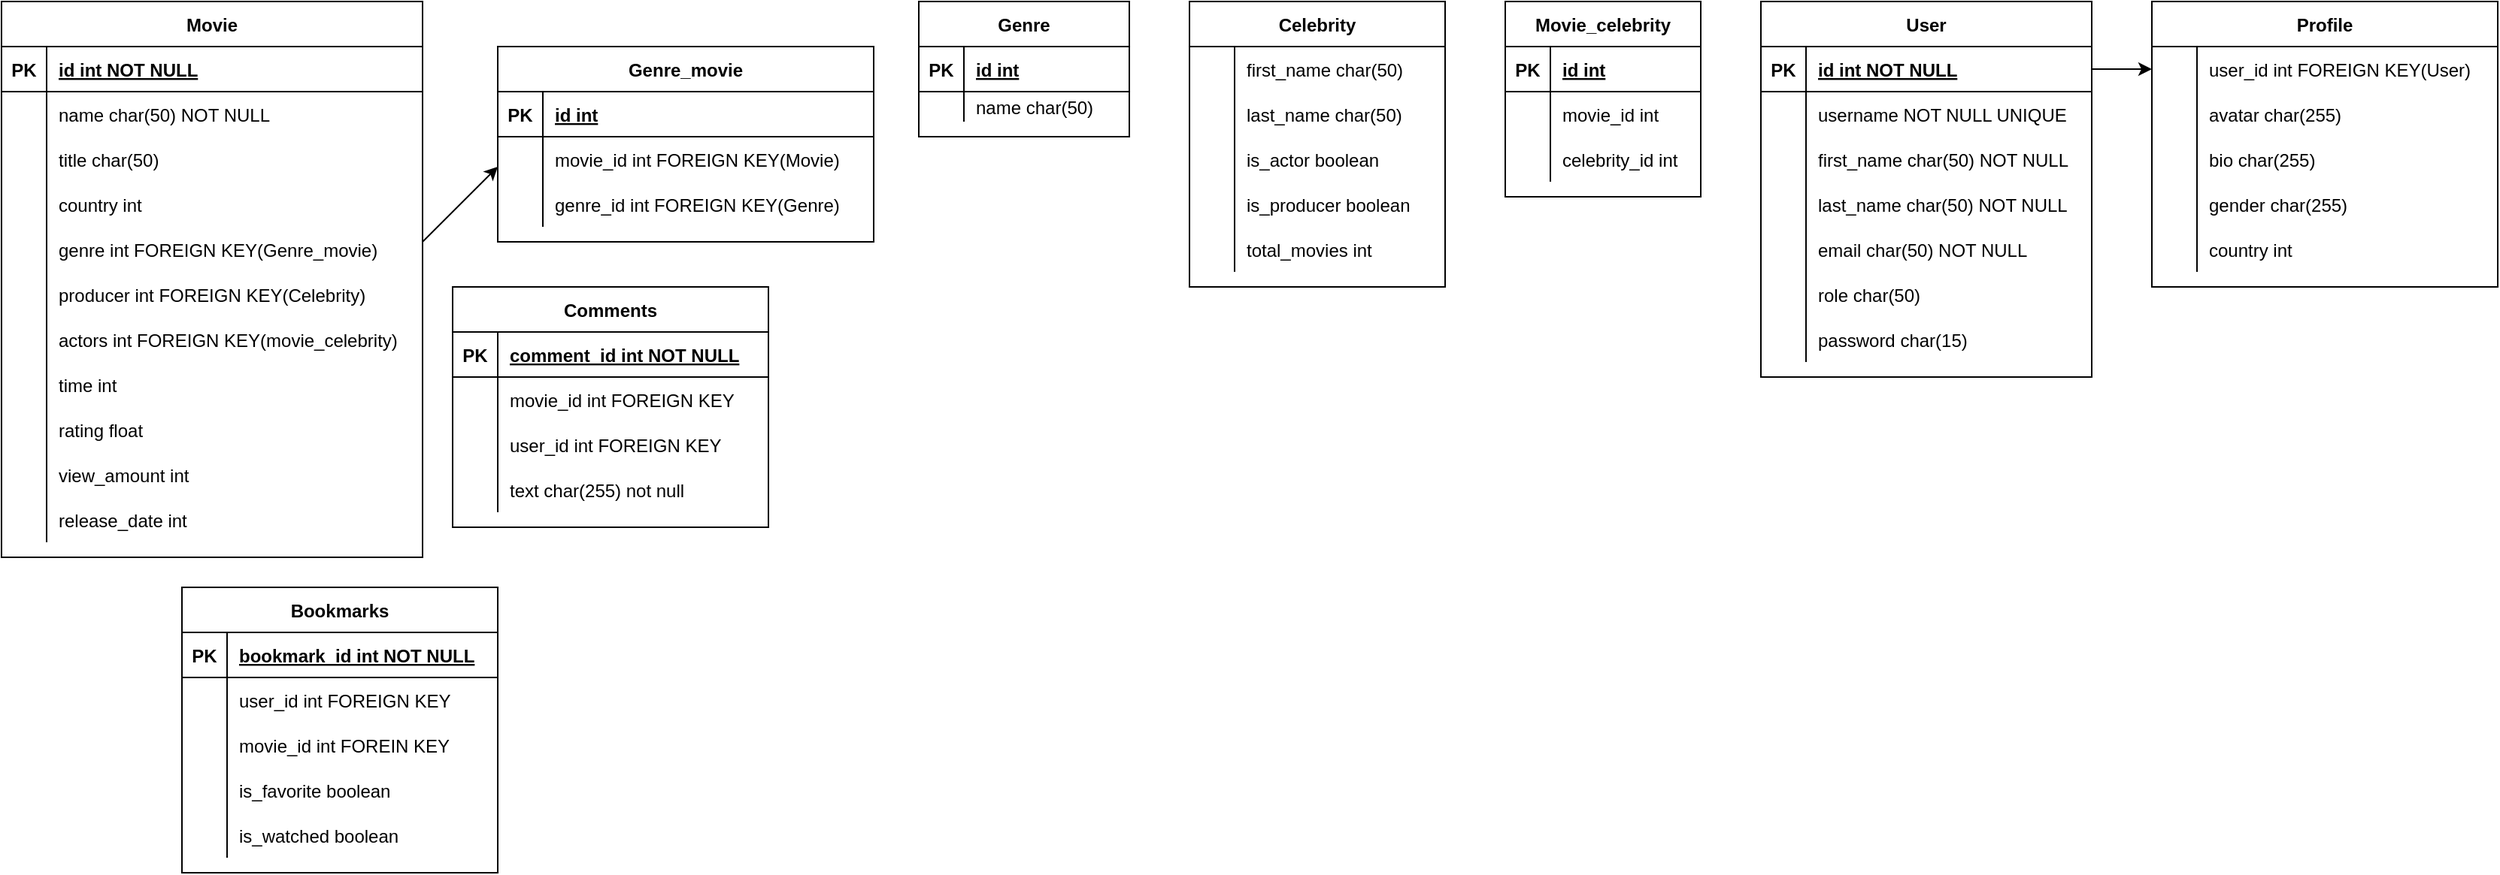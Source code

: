 <mxfile version="20.6.2" type="device"><diagram id="R2lEEEUBdFMjLlhIrx00" name="Page-1"><mxGraphModel dx="1888" dy="547" grid="1" gridSize="10" guides="1" tooltips="1" connect="1" arrows="1" fold="1" page="1" pageScale="1" pageWidth="850" pageHeight="1100" math="0" shadow="0" extFonts="Permanent Marker^https://fonts.googleapis.com/css?family=Permanent+Marker"><root><mxCell id="0"/><mxCell id="1" parent="0"/><mxCell id="4QuX4RFmd0VjL3RTdaR1-1" value="Movie" style="shape=table;startSize=30;container=1;collapsible=1;childLayout=tableLayout;fixedRows=1;rowLines=0;fontStyle=1;align=center;resizeLast=1;" parent="1" vertex="1"><mxGeometry x="-410" y="50" width="280" height="370" as="geometry"/></mxCell><mxCell id="4QuX4RFmd0VjL3RTdaR1-2" value="" style="shape=tableRow;horizontal=0;startSize=0;swimlaneHead=0;swimlaneBody=0;fillColor=none;collapsible=0;dropTarget=0;points=[[0,0.5],[1,0.5]];portConstraint=eastwest;top=0;left=0;right=0;bottom=1;" parent="4QuX4RFmd0VjL3RTdaR1-1" vertex="1"><mxGeometry y="30" width="280" height="30" as="geometry"/></mxCell><mxCell id="4QuX4RFmd0VjL3RTdaR1-3" value="PK" style="shape=partialRectangle;overflow=hidden;connectable=0;fillColor=none;top=0;left=0;bottom=0;right=0;fontStyle=1;" parent="4QuX4RFmd0VjL3RTdaR1-2" vertex="1"><mxGeometry width="30" height="30" as="geometry"><mxRectangle width="30" height="30" as="alternateBounds"/></mxGeometry></mxCell><mxCell id="4QuX4RFmd0VjL3RTdaR1-4" value="id int NOT NULL " style="shape=partialRectangle;overflow=hidden;connectable=0;fillColor=none;align=left;top=0;left=0;bottom=0;right=0;spacingLeft=6;fontStyle=5;" parent="4QuX4RFmd0VjL3RTdaR1-2" vertex="1"><mxGeometry x="30" width="250" height="30" as="geometry"><mxRectangle width="250" height="30" as="alternateBounds"/></mxGeometry></mxCell><mxCell id="4QuX4RFmd0VjL3RTdaR1-5" value="" style="shape=tableRow;horizontal=0;startSize=0;swimlaneHead=0;swimlaneBody=0;fillColor=none;collapsible=0;dropTarget=0;points=[[0,0.5],[1,0.5]];portConstraint=eastwest;top=0;left=0;right=0;bottom=0;" parent="4QuX4RFmd0VjL3RTdaR1-1" vertex="1"><mxGeometry y="60" width="280" height="30" as="geometry"/></mxCell><mxCell id="4QuX4RFmd0VjL3RTdaR1-6" value="" style="shape=partialRectangle;overflow=hidden;connectable=0;fillColor=none;top=0;left=0;bottom=0;right=0;" parent="4QuX4RFmd0VjL3RTdaR1-5" vertex="1"><mxGeometry width="30" height="30" as="geometry"><mxRectangle width="30" height="30" as="alternateBounds"/></mxGeometry></mxCell><mxCell id="4QuX4RFmd0VjL3RTdaR1-7" value="name char(50) NOT NULL" style="shape=partialRectangle;overflow=hidden;connectable=0;fillColor=none;align=left;top=0;left=0;bottom=0;right=0;spacingLeft=6;" parent="4QuX4RFmd0VjL3RTdaR1-5" vertex="1"><mxGeometry x="30" width="250" height="30" as="geometry"><mxRectangle width="250" height="30" as="alternateBounds"/></mxGeometry></mxCell><mxCell id="4QuX4RFmd0VjL3RTdaR1-8" value="" style="shape=tableRow;horizontal=0;startSize=0;swimlaneHead=0;swimlaneBody=0;fillColor=none;collapsible=0;dropTarget=0;points=[[0,0.5],[1,0.5]];portConstraint=eastwest;top=0;left=0;right=0;bottom=0;" parent="4QuX4RFmd0VjL3RTdaR1-1" vertex="1"><mxGeometry y="90" width="280" height="30" as="geometry"/></mxCell><mxCell id="4QuX4RFmd0VjL3RTdaR1-9" value="" style="shape=partialRectangle;overflow=hidden;connectable=0;fillColor=none;top=0;left=0;bottom=0;right=0;" parent="4QuX4RFmd0VjL3RTdaR1-8" vertex="1"><mxGeometry width="30" height="30" as="geometry"><mxRectangle width="30" height="30" as="alternateBounds"/></mxGeometry></mxCell><mxCell id="4QuX4RFmd0VjL3RTdaR1-10" value="title char(50)" style="shape=partialRectangle;overflow=hidden;connectable=0;fillColor=none;align=left;top=0;left=0;bottom=0;right=0;spacingLeft=6;" parent="4QuX4RFmd0VjL3RTdaR1-8" vertex="1"><mxGeometry x="30" width="250" height="30" as="geometry"><mxRectangle width="250" height="30" as="alternateBounds"/></mxGeometry></mxCell><mxCell id="4QuX4RFmd0VjL3RTdaR1-11" value="" style="shape=tableRow;horizontal=0;startSize=0;swimlaneHead=0;swimlaneBody=0;fillColor=none;collapsible=0;dropTarget=0;points=[[0,0.5],[1,0.5]];portConstraint=eastwest;top=0;left=0;right=0;bottom=0;" parent="4QuX4RFmd0VjL3RTdaR1-1" vertex="1"><mxGeometry y="120" width="280" height="30" as="geometry"/></mxCell><mxCell id="4QuX4RFmd0VjL3RTdaR1-12" value="" style="shape=partialRectangle;overflow=hidden;connectable=0;fillColor=none;top=0;left=0;bottom=0;right=0;" parent="4QuX4RFmd0VjL3RTdaR1-11" vertex="1"><mxGeometry width="30" height="30" as="geometry"><mxRectangle width="30" height="30" as="alternateBounds"/></mxGeometry></mxCell><mxCell id="4QuX4RFmd0VjL3RTdaR1-13" value="country int" style="shape=partialRectangle;overflow=hidden;connectable=0;fillColor=none;align=left;top=0;left=0;bottom=0;right=0;spacingLeft=6;" parent="4QuX4RFmd0VjL3RTdaR1-11" vertex="1"><mxGeometry x="30" width="250" height="30" as="geometry"><mxRectangle width="250" height="30" as="alternateBounds"/></mxGeometry></mxCell><mxCell id="4QuX4RFmd0VjL3RTdaR1-14" value="" style="shape=tableRow;horizontal=0;startSize=0;swimlaneHead=0;swimlaneBody=0;fillColor=none;collapsible=0;dropTarget=0;points=[[0,0.5],[1,0.5]];portConstraint=eastwest;top=0;left=0;right=0;bottom=0;" parent="4QuX4RFmd0VjL3RTdaR1-1" vertex="1"><mxGeometry y="150" width="280" height="30" as="geometry"/></mxCell><mxCell id="4QuX4RFmd0VjL3RTdaR1-15" value="" style="shape=partialRectangle;overflow=hidden;connectable=0;fillColor=none;top=0;left=0;bottom=0;right=0;" parent="4QuX4RFmd0VjL3RTdaR1-14" vertex="1"><mxGeometry width="30" height="30" as="geometry"><mxRectangle width="30" height="30" as="alternateBounds"/></mxGeometry></mxCell><mxCell id="4QuX4RFmd0VjL3RTdaR1-16" value="genre int FOREIGN KEY(Genre_movie)" style="shape=partialRectangle;overflow=hidden;connectable=0;fillColor=none;align=left;top=0;left=0;bottom=0;right=0;spacingLeft=6;" parent="4QuX4RFmd0VjL3RTdaR1-14" vertex="1"><mxGeometry x="30" width="250" height="30" as="geometry"><mxRectangle width="250" height="30" as="alternateBounds"/></mxGeometry></mxCell><mxCell id="4QuX4RFmd0VjL3RTdaR1-17" value="" style="shape=tableRow;horizontal=0;startSize=0;swimlaneHead=0;swimlaneBody=0;fillColor=none;collapsible=0;dropTarget=0;points=[[0,0.5],[1,0.5]];portConstraint=eastwest;top=0;left=0;right=0;bottom=0;" parent="4QuX4RFmd0VjL3RTdaR1-1" vertex="1"><mxGeometry y="180" width="280" height="30" as="geometry"/></mxCell><mxCell id="4QuX4RFmd0VjL3RTdaR1-18" value="" style="shape=partialRectangle;overflow=hidden;connectable=0;fillColor=none;top=0;left=0;bottom=0;right=0;" parent="4QuX4RFmd0VjL3RTdaR1-17" vertex="1"><mxGeometry width="30" height="30" as="geometry"><mxRectangle width="30" height="30" as="alternateBounds"/></mxGeometry></mxCell><mxCell id="4QuX4RFmd0VjL3RTdaR1-19" value="producer int FOREIGN KEY(Celebrity)" style="shape=partialRectangle;overflow=hidden;connectable=0;fillColor=none;align=left;top=0;left=0;bottom=0;right=0;spacingLeft=6;" parent="4QuX4RFmd0VjL3RTdaR1-17" vertex="1"><mxGeometry x="30" width="250" height="30" as="geometry"><mxRectangle width="250" height="30" as="alternateBounds"/></mxGeometry></mxCell><mxCell id="4QuX4RFmd0VjL3RTdaR1-20" value="" style="shape=tableRow;horizontal=0;startSize=0;swimlaneHead=0;swimlaneBody=0;fillColor=none;collapsible=0;dropTarget=0;points=[[0,0.5],[1,0.5]];portConstraint=eastwest;top=0;left=0;right=0;bottom=0;" parent="4QuX4RFmd0VjL3RTdaR1-1" vertex="1"><mxGeometry y="210" width="280" height="30" as="geometry"/></mxCell><mxCell id="4QuX4RFmd0VjL3RTdaR1-21" value="" style="shape=partialRectangle;overflow=hidden;connectable=0;fillColor=none;top=0;left=0;bottom=0;right=0;" parent="4QuX4RFmd0VjL3RTdaR1-20" vertex="1"><mxGeometry width="30" height="30" as="geometry"><mxRectangle width="30" height="30" as="alternateBounds"/></mxGeometry></mxCell><mxCell id="4QuX4RFmd0VjL3RTdaR1-22" value="actors int FOREIGN KEY(movie_celebrity)" style="shape=partialRectangle;overflow=hidden;connectable=0;fillColor=none;align=left;top=0;left=0;bottom=0;right=0;spacingLeft=6;" parent="4QuX4RFmd0VjL3RTdaR1-20" vertex="1"><mxGeometry x="30" width="250" height="30" as="geometry"><mxRectangle width="250" height="30" as="alternateBounds"/></mxGeometry></mxCell><mxCell id="4QuX4RFmd0VjL3RTdaR1-23" value="" style="shape=tableRow;horizontal=0;startSize=0;swimlaneHead=0;swimlaneBody=0;fillColor=none;collapsible=0;dropTarget=0;points=[[0,0.5],[1,0.5]];portConstraint=eastwest;top=0;left=0;right=0;bottom=0;" parent="4QuX4RFmd0VjL3RTdaR1-1" vertex="1"><mxGeometry y="240" width="280" height="30" as="geometry"/></mxCell><mxCell id="4QuX4RFmd0VjL3RTdaR1-24" value="" style="shape=partialRectangle;overflow=hidden;connectable=0;fillColor=none;top=0;left=0;bottom=0;right=0;" parent="4QuX4RFmd0VjL3RTdaR1-23" vertex="1"><mxGeometry width="30" height="30" as="geometry"><mxRectangle width="30" height="30" as="alternateBounds"/></mxGeometry></mxCell><mxCell id="4QuX4RFmd0VjL3RTdaR1-25" value="time int" style="shape=partialRectangle;overflow=hidden;connectable=0;fillColor=none;align=left;top=0;left=0;bottom=0;right=0;spacingLeft=6;" parent="4QuX4RFmd0VjL3RTdaR1-23" vertex="1"><mxGeometry x="30" width="250" height="30" as="geometry"><mxRectangle width="250" height="30" as="alternateBounds"/></mxGeometry></mxCell><mxCell id="4QuX4RFmd0VjL3RTdaR1-26" value="" style="shape=tableRow;horizontal=0;startSize=0;swimlaneHead=0;swimlaneBody=0;fillColor=none;collapsible=0;dropTarget=0;points=[[0,0.5],[1,0.5]];portConstraint=eastwest;top=0;left=0;right=0;bottom=0;" parent="4QuX4RFmd0VjL3RTdaR1-1" vertex="1"><mxGeometry y="270" width="280" height="30" as="geometry"/></mxCell><mxCell id="4QuX4RFmd0VjL3RTdaR1-27" value="" style="shape=partialRectangle;overflow=hidden;connectable=0;fillColor=none;top=0;left=0;bottom=0;right=0;" parent="4QuX4RFmd0VjL3RTdaR1-26" vertex="1"><mxGeometry width="30" height="30" as="geometry"><mxRectangle width="30" height="30" as="alternateBounds"/></mxGeometry></mxCell><mxCell id="4QuX4RFmd0VjL3RTdaR1-28" value="rating float" style="shape=partialRectangle;overflow=hidden;connectable=0;fillColor=none;align=left;top=0;left=0;bottom=0;right=0;spacingLeft=6;" parent="4QuX4RFmd0VjL3RTdaR1-26" vertex="1"><mxGeometry x="30" width="250" height="30" as="geometry"><mxRectangle width="250" height="30" as="alternateBounds"/></mxGeometry></mxCell><mxCell id="4QuX4RFmd0VjL3RTdaR1-29" value="" style="shape=tableRow;horizontal=0;startSize=0;swimlaneHead=0;swimlaneBody=0;fillColor=none;collapsible=0;dropTarget=0;points=[[0,0.5],[1,0.5]];portConstraint=eastwest;top=0;left=0;right=0;bottom=0;" parent="4QuX4RFmd0VjL3RTdaR1-1" vertex="1"><mxGeometry y="300" width="280" height="30" as="geometry"/></mxCell><mxCell id="4QuX4RFmd0VjL3RTdaR1-30" value="" style="shape=partialRectangle;overflow=hidden;connectable=0;fillColor=none;top=0;left=0;bottom=0;right=0;" parent="4QuX4RFmd0VjL3RTdaR1-29" vertex="1"><mxGeometry width="30" height="30" as="geometry"><mxRectangle width="30" height="30" as="alternateBounds"/></mxGeometry></mxCell><mxCell id="4QuX4RFmd0VjL3RTdaR1-31" value="view_amount int" style="shape=partialRectangle;overflow=hidden;connectable=0;fillColor=none;align=left;top=0;left=0;bottom=0;right=0;spacingLeft=6;" parent="4QuX4RFmd0VjL3RTdaR1-29" vertex="1"><mxGeometry x="30" width="250" height="30" as="geometry"><mxRectangle width="250" height="30" as="alternateBounds"/></mxGeometry></mxCell><mxCell id="4QuX4RFmd0VjL3RTdaR1-32" value="" style="shape=tableRow;horizontal=0;startSize=0;swimlaneHead=0;swimlaneBody=0;fillColor=none;collapsible=0;dropTarget=0;points=[[0,0.5],[1,0.5]];portConstraint=eastwest;top=0;left=0;right=0;bottom=0;" parent="4QuX4RFmd0VjL3RTdaR1-1" vertex="1"><mxGeometry y="330" width="280" height="30" as="geometry"/></mxCell><mxCell id="4QuX4RFmd0VjL3RTdaR1-33" value="" style="shape=partialRectangle;overflow=hidden;connectable=0;fillColor=none;top=0;left=0;bottom=0;right=0;" parent="4QuX4RFmd0VjL3RTdaR1-32" vertex="1"><mxGeometry width="30" height="30" as="geometry"><mxRectangle width="30" height="30" as="alternateBounds"/></mxGeometry></mxCell><mxCell id="4QuX4RFmd0VjL3RTdaR1-34" value="release_date int" style="shape=partialRectangle;overflow=hidden;connectable=0;fillColor=none;align=left;top=0;left=0;bottom=0;right=0;spacingLeft=6;" parent="4QuX4RFmd0VjL3RTdaR1-32" vertex="1"><mxGeometry x="30" width="250" height="30" as="geometry"><mxRectangle width="250" height="30" as="alternateBounds"/></mxGeometry></mxCell><mxCell id="4QuX4RFmd0VjL3RTdaR1-35" value="Genre_movie" style="shape=table;startSize=30;container=1;collapsible=1;childLayout=tableLayout;fixedRows=1;rowLines=0;fontStyle=1;align=center;resizeLast=1;" parent="1" vertex="1"><mxGeometry x="-80" y="80" width="250" height="130" as="geometry"/></mxCell><mxCell id="4QuX4RFmd0VjL3RTdaR1-36" value="" style="shape=tableRow;horizontal=0;startSize=0;swimlaneHead=0;swimlaneBody=0;fillColor=none;collapsible=0;dropTarget=0;points=[[0,0.5],[1,0.5]];portConstraint=eastwest;top=0;left=0;right=0;bottom=1;" parent="4QuX4RFmd0VjL3RTdaR1-35" vertex="1"><mxGeometry y="30" width="250" height="30" as="geometry"/></mxCell><mxCell id="4QuX4RFmd0VjL3RTdaR1-37" value="PK" style="shape=partialRectangle;overflow=hidden;connectable=0;fillColor=none;top=0;left=0;bottom=0;right=0;fontStyle=1;" parent="4QuX4RFmd0VjL3RTdaR1-36" vertex="1"><mxGeometry width="30" height="30" as="geometry"><mxRectangle width="30" height="30" as="alternateBounds"/></mxGeometry></mxCell><mxCell id="4QuX4RFmd0VjL3RTdaR1-38" value="id int" style="shape=partialRectangle;overflow=hidden;connectable=0;fillColor=none;align=left;top=0;left=0;bottom=0;right=0;spacingLeft=6;fontStyle=5;" parent="4QuX4RFmd0VjL3RTdaR1-36" vertex="1"><mxGeometry x="30" width="220" height="30" as="geometry"><mxRectangle width="220" height="30" as="alternateBounds"/></mxGeometry></mxCell><mxCell id="4QuX4RFmd0VjL3RTdaR1-39" value="" style="shape=tableRow;horizontal=0;startSize=0;swimlaneHead=0;swimlaneBody=0;fillColor=none;collapsible=0;dropTarget=0;points=[[0,0.5],[1,0.5]];portConstraint=eastwest;top=0;left=0;right=0;bottom=0;" parent="4QuX4RFmd0VjL3RTdaR1-35" vertex="1"><mxGeometry y="60" width="250" height="30" as="geometry"/></mxCell><mxCell id="4QuX4RFmd0VjL3RTdaR1-40" value="" style="shape=partialRectangle;overflow=hidden;connectable=0;fillColor=none;top=0;left=0;bottom=0;right=0;" parent="4QuX4RFmd0VjL3RTdaR1-39" vertex="1"><mxGeometry width="30" height="30" as="geometry"><mxRectangle width="30" height="30" as="alternateBounds"/></mxGeometry></mxCell><mxCell id="4QuX4RFmd0VjL3RTdaR1-41" value="movie_id int FOREIGN KEY(Movie)" style="shape=partialRectangle;overflow=hidden;connectable=0;fillColor=none;align=left;top=0;left=0;bottom=0;right=0;spacingLeft=6;" parent="4QuX4RFmd0VjL3RTdaR1-39" vertex="1"><mxGeometry x="30" width="220" height="30" as="geometry"><mxRectangle width="220" height="30" as="alternateBounds"/></mxGeometry></mxCell><mxCell id="4QuX4RFmd0VjL3RTdaR1-42" value="" style="shape=tableRow;horizontal=0;startSize=0;swimlaneHead=0;swimlaneBody=0;fillColor=none;collapsible=0;dropTarget=0;points=[[0,0.5],[1,0.5]];portConstraint=eastwest;top=0;left=0;right=0;bottom=0;" parent="4QuX4RFmd0VjL3RTdaR1-35" vertex="1"><mxGeometry y="90" width="250" height="30" as="geometry"/></mxCell><mxCell id="4QuX4RFmd0VjL3RTdaR1-43" value="" style="shape=partialRectangle;overflow=hidden;connectable=0;fillColor=none;top=0;left=0;bottom=0;right=0;" parent="4QuX4RFmd0VjL3RTdaR1-42" vertex="1"><mxGeometry width="30" height="30" as="geometry"><mxRectangle width="30" height="30" as="alternateBounds"/></mxGeometry></mxCell><mxCell id="4QuX4RFmd0VjL3RTdaR1-44" value="genre_id int FOREIGN KEY(Genre)" style="shape=partialRectangle;overflow=hidden;connectable=0;fillColor=none;align=left;top=0;left=0;bottom=0;right=0;spacingLeft=6;" parent="4QuX4RFmd0VjL3RTdaR1-42" vertex="1"><mxGeometry x="30" width="220" height="30" as="geometry"><mxRectangle width="220" height="30" as="alternateBounds"/></mxGeometry></mxCell><mxCell id="4QuX4RFmd0VjL3RTdaR1-45" value="Genre" style="shape=table;startSize=30;container=1;collapsible=1;childLayout=tableLayout;fixedRows=1;rowLines=0;fontStyle=1;align=center;resizeLast=1;" parent="1" vertex="1"><mxGeometry x="200" y="50" width="140" height="90" as="geometry"/></mxCell><mxCell id="4QuX4RFmd0VjL3RTdaR1-46" value="" style="shape=tableRow;horizontal=0;startSize=0;swimlaneHead=0;swimlaneBody=0;fillColor=none;collapsible=0;dropTarget=0;points=[[0,0.5],[1,0.5]];portConstraint=eastwest;top=0;left=0;right=0;bottom=1;" parent="4QuX4RFmd0VjL3RTdaR1-45" vertex="1"><mxGeometry y="30" width="140" height="30" as="geometry"/></mxCell><mxCell id="4QuX4RFmd0VjL3RTdaR1-47" value="PK" style="shape=partialRectangle;overflow=hidden;connectable=0;fillColor=none;top=0;left=0;bottom=0;right=0;fontStyle=1;" parent="4QuX4RFmd0VjL3RTdaR1-46" vertex="1"><mxGeometry width="30" height="30" as="geometry"><mxRectangle width="30" height="30" as="alternateBounds"/></mxGeometry></mxCell><mxCell id="4QuX4RFmd0VjL3RTdaR1-48" value="id int" style="shape=partialRectangle;overflow=hidden;connectable=0;fillColor=none;align=left;top=0;left=0;bottom=0;right=0;spacingLeft=6;fontStyle=5;" parent="4QuX4RFmd0VjL3RTdaR1-46" vertex="1"><mxGeometry x="30" width="110" height="30" as="geometry"><mxRectangle width="110" height="30" as="alternateBounds"/></mxGeometry></mxCell><mxCell id="4QuX4RFmd0VjL3RTdaR1-49" value="" style="shape=tableRow;horizontal=0;startSize=0;swimlaneHead=0;swimlaneBody=0;fillColor=none;collapsible=0;dropTarget=0;points=[[0,0.5],[1,0.5]];portConstraint=eastwest;top=0;left=0;right=0;bottom=0;" parent="4QuX4RFmd0VjL3RTdaR1-45" vertex="1"><mxGeometry y="60" width="140" height="20" as="geometry"/></mxCell><mxCell id="4QuX4RFmd0VjL3RTdaR1-50" value="" style="shape=partialRectangle;overflow=hidden;connectable=0;fillColor=none;top=0;left=0;bottom=0;right=0;" parent="4QuX4RFmd0VjL3RTdaR1-49" vertex="1"><mxGeometry width="30" height="20" as="geometry"><mxRectangle width="30" height="20" as="alternateBounds"/></mxGeometry></mxCell><mxCell id="4QuX4RFmd0VjL3RTdaR1-51" value="name char(50)" style="shape=partialRectangle;overflow=hidden;connectable=0;fillColor=none;align=left;top=0;left=0;bottom=0;right=0;spacingLeft=6;" parent="4QuX4RFmd0VjL3RTdaR1-49" vertex="1"><mxGeometry x="30" width="110" height="20" as="geometry"><mxRectangle width="110" height="20" as="alternateBounds"/></mxGeometry></mxCell><mxCell id="4QuX4RFmd0VjL3RTdaR1-52" value="Celebrity" style="shape=table;startSize=30;container=1;collapsible=1;childLayout=tableLayout;fixedRows=1;rowLines=0;fontStyle=1;align=center;resizeLast=1;" parent="1" vertex="1"><mxGeometry x="380" y="50" width="170" height="190" as="geometry"/></mxCell><mxCell id="4QuX4RFmd0VjL3RTdaR1-53" value="" style="shape=tableRow;horizontal=0;startSize=0;swimlaneHead=0;swimlaneBody=0;fillColor=none;collapsible=0;dropTarget=0;points=[[0,0.5],[1,0.5]];portConstraint=eastwest;top=0;left=0;right=0;bottom=0;" parent="4QuX4RFmd0VjL3RTdaR1-52" vertex="1"><mxGeometry y="30" width="170" height="30" as="geometry"/></mxCell><mxCell id="4QuX4RFmd0VjL3RTdaR1-54" value="" style="shape=partialRectangle;overflow=hidden;connectable=0;fillColor=none;top=0;left=0;bottom=0;right=0;" parent="4QuX4RFmd0VjL3RTdaR1-53" vertex="1"><mxGeometry width="30" height="30" as="geometry"><mxRectangle width="30" height="30" as="alternateBounds"/></mxGeometry></mxCell><mxCell id="4QuX4RFmd0VjL3RTdaR1-55" value="first_name char(50)" style="shape=partialRectangle;overflow=hidden;connectable=0;fillColor=none;align=left;top=0;left=0;bottom=0;right=0;spacingLeft=6;" parent="4QuX4RFmd0VjL3RTdaR1-53" vertex="1"><mxGeometry x="30" width="140" height="30" as="geometry"><mxRectangle width="140" height="30" as="alternateBounds"/></mxGeometry></mxCell><mxCell id="4QuX4RFmd0VjL3RTdaR1-56" value="" style="shape=tableRow;horizontal=0;startSize=0;swimlaneHead=0;swimlaneBody=0;fillColor=none;collapsible=0;dropTarget=0;points=[[0,0.5],[1,0.5]];portConstraint=eastwest;top=0;left=0;right=0;bottom=0;" parent="4QuX4RFmd0VjL3RTdaR1-52" vertex="1"><mxGeometry y="60" width="170" height="30" as="geometry"/></mxCell><mxCell id="4QuX4RFmd0VjL3RTdaR1-57" value="" style="shape=partialRectangle;overflow=hidden;connectable=0;fillColor=none;top=0;left=0;bottom=0;right=0;" parent="4QuX4RFmd0VjL3RTdaR1-56" vertex="1"><mxGeometry width="30" height="30" as="geometry"><mxRectangle width="30" height="30" as="alternateBounds"/></mxGeometry></mxCell><mxCell id="4QuX4RFmd0VjL3RTdaR1-58" value="last_name char(50)" style="shape=partialRectangle;overflow=hidden;connectable=0;fillColor=none;align=left;top=0;left=0;bottom=0;right=0;spacingLeft=6;" parent="4QuX4RFmd0VjL3RTdaR1-56" vertex="1"><mxGeometry x="30" width="140" height="30" as="geometry"><mxRectangle width="140" height="30" as="alternateBounds"/></mxGeometry></mxCell><mxCell id="4QuX4RFmd0VjL3RTdaR1-59" value="" style="shape=tableRow;horizontal=0;startSize=0;swimlaneHead=0;swimlaneBody=0;fillColor=none;collapsible=0;dropTarget=0;points=[[0,0.5],[1,0.5]];portConstraint=eastwest;top=0;left=0;right=0;bottom=0;" parent="4QuX4RFmd0VjL3RTdaR1-52" vertex="1"><mxGeometry y="90" width="170" height="30" as="geometry"/></mxCell><mxCell id="4QuX4RFmd0VjL3RTdaR1-60" value="" style="shape=partialRectangle;overflow=hidden;connectable=0;fillColor=none;top=0;left=0;bottom=0;right=0;" parent="4QuX4RFmd0VjL3RTdaR1-59" vertex="1"><mxGeometry width="30" height="30" as="geometry"><mxRectangle width="30" height="30" as="alternateBounds"/></mxGeometry></mxCell><mxCell id="4QuX4RFmd0VjL3RTdaR1-61" value="is_actor boolean" style="shape=partialRectangle;overflow=hidden;connectable=0;fillColor=none;align=left;top=0;left=0;bottom=0;right=0;spacingLeft=6;" parent="4QuX4RFmd0VjL3RTdaR1-59" vertex="1"><mxGeometry x="30" width="140" height="30" as="geometry"><mxRectangle width="140" height="30" as="alternateBounds"/></mxGeometry></mxCell><mxCell id="4QuX4RFmd0VjL3RTdaR1-62" value="" style="shape=tableRow;horizontal=0;startSize=0;swimlaneHead=0;swimlaneBody=0;fillColor=none;collapsible=0;dropTarget=0;points=[[0,0.5],[1,0.5]];portConstraint=eastwest;top=0;left=0;right=0;bottom=0;" parent="4QuX4RFmd0VjL3RTdaR1-52" vertex="1"><mxGeometry y="120" width="170" height="30" as="geometry"/></mxCell><mxCell id="4QuX4RFmd0VjL3RTdaR1-63" value="" style="shape=partialRectangle;overflow=hidden;connectable=0;fillColor=none;top=0;left=0;bottom=0;right=0;" parent="4QuX4RFmd0VjL3RTdaR1-62" vertex="1"><mxGeometry width="30" height="30" as="geometry"><mxRectangle width="30" height="30" as="alternateBounds"/></mxGeometry></mxCell><mxCell id="4QuX4RFmd0VjL3RTdaR1-64" value="is_producer boolean" style="shape=partialRectangle;overflow=hidden;connectable=0;fillColor=none;align=left;top=0;left=0;bottom=0;right=0;spacingLeft=6;" parent="4QuX4RFmd0VjL3RTdaR1-62" vertex="1"><mxGeometry x="30" width="140" height="30" as="geometry"><mxRectangle width="140" height="30" as="alternateBounds"/></mxGeometry></mxCell><mxCell id="4QuX4RFmd0VjL3RTdaR1-65" value="" style="shape=tableRow;horizontal=0;startSize=0;swimlaneHead=0;swimlaneBody=0;fillColor=none;collapsible=0;dropTarget=0;points=[[0,0.5],[1,0.5]];portConstraint=eastwest;top=0;left=0;right=0;bottom=0;" parent="4QuX4RFmd0VjL3RTdaR1-52" vertex="1"><mxGeometry y="150" width="170" height="30" as="geometry"/></mxCell><mxCell id="4QuX4RFmd0VjL3RTdaR1-66" value="" style="shape=partialRectangle;overflow=hidden;connectable=0;fillColor=none;top=0;left=0;bottom=0;right=0;" parent="4QuX4RFmd0VjL3RTdaR1-65" vertex="1"><mxGeometry width="30" height="30" as="geometry"><mxRectangle width="30" height="30" as="alternateBounds"/></mxGeometry></mxCell><mxCell id="4QuX4RFmd0VjL3RTdaR1-67" value="total_movies int" style="shape=partialRectangle;overflow=hidden;connectable=0;fillColor=none;align=left;top=0;left=0;bottom=0;right=0;spacingLeft=6;" parent="4QuX4RFmd0VjL3RTdaR1-65" vertex="1"><mxGeometry x="30" width="140" height="30" as="geometry"><mxRectangle width="140" height="30" as="alternateBounds"/></mxGeometry></mxCell><mxCell id="4QuX4RFmd0VjL3RTdaR1-68" value="Movie_celebrity" style="shape=table;startSize=30;container=1;collapsible=1;childLayout=tableLayout;fixedRows=1;rowLines=0;fontStyle=1;align=center;resizeLast=1;" parent="1" vertex="1"><mxGeometry x="590" y="50" width="130" height="130" as="geometry"/></mxCell><mxCell id="4QuX4RFmd0VjL3RTdaR1-69" value="" style="shape=tableRow;horizontal=0;startSize=0;swimlaneHead=0;swimlaneBody=0;fillColor=none;collapsible=0;dropTarget=0;points=[[0,0.5],[1,0.5]];portConstraint=eastwest;top=0;left=0;right=0;bottom=1;" parent="4QuX4RFmd0VjL3RTdaR1-68" vertex="1"><mxGeometry y="30" width="130" height="30" as="geometry"/></mxCell><mxCell id="4QuX4RFmd0VjL3RTdaR1-70" value="PK" style="shape=partialRectangle;overflow=hidden;connectable=0;fillColor=none;top=0;left=0;bottom=0;right=0;fontStyle=1;" parent="4QuX4RFmd0VjL3RTdaR1-69" vertex="1"><mxGeometry width="30" height="30" as="geometry"><mxRectangle width="30" height="30" as="alternateBounds"/></mxGeometry></mxCell><mxCell id="4QuX4RFmd0VjL3RTdaR1-71" value="id int" style="shape=partialRectangle;overflow=hidden;connectable=0;fillColor=none;align=left;top=0;left=0;bottom=0;right=0;spacingLeft=6;fontStyle=5;" parent="4QuX4RFmd0VjL3RTdaR1-69" vertex="1"><mxGeometry x="30" width="100" height="30" as="geometry"><mxRectangle width="100" height="30" as="alternateBounds"/></mxGeometry></mxCell><mxCell id="4QuX4RFmd0VjL3RTdaR1-72" value="" style="shape=tableRow;horizontal=0;startSize=0;swimlaneHead=0;swimlaneBody=0;fillColor=none;collapsible=0;dropTarget=0;points=[[0,0.5],[1,0.5]];portConstraint=eastwest;top=0;left=0;right=0;bottom=0;" parent="4QuX4RFmd0VjL3RTdaR1-68" vertex="1"><mxGeometry y="60" width="130" height="30" as="geometry"/></mxCell><mxCell id="4QuX4RFmd0VjL3RTdaR1-73" value="" style="shape=partialRectangle;overflow=hidden;connectable=0;fillColor=none;top=0;left=0;bottom=0;right=0;" parent="4QuX4RFmd0VjL3RTdaR1-72" vertex="1"><mxGeometry width="30" height="30" as="geometry"><mxRectangle width="30" height="30" as="alternateBounds"/></mxGeometry></mxCell><mxCell id="4QuX4RFmd0VjL3RTdaR1-74" value="movie_id int" style="shape=partialRectangle;overflow=hidden;connectable=0;fillColor=none;align=left;top=0;left=0;bottom=0;right=0;spacingLeft=6;" parent="4QuX4RFmd0VjL3RTdaR1-72" vertex="1"><mxGeometry x="30" width="100" height="30" as="geometry"><mxRectangle width="100" height="30" as="alternateBounds"/></mxGeometry></mxCell><mxCell id="4QuX4RFmd0VjL3RTdaR1-75" value="" style="shape=tableRow;horizontal=0;startSize=0;swimlaneHead=0;swimlaneBody=0;fillColor=none;collapsible=0;dropTarget=0;points=[[0,0.5],[1,0.5]];portConstraint=eastwest;top=0;left=0;right=0;bottom=0;" parent="4QuX4RFmd0VjL3RTdaR1-68" vertex="1"><mxGeometry y="90" width="130" height="30" as="geometry"/></mxCell><mxCell id="4QuX4RFmd0VjL3RTdaR1-76" value="" style="shape=partialRectangle;overflow=hidden;connectable=0;fillColor=none;top=0;left=0;bottom=0;right=0;" parent="4QuX4RFmd0VjL3RTdaR1-75" vertex="1"><mxGeometry width="30" height="30" as="geometry"><mxRectangle width="30" height="30" as="alternateBounds"/></mxGeometry></mxCell><mxCell id="4QuX4RFmd0VjL3RTdaR1-77" value="celebrity_id int" style="shape=partialRectangle;overflow=hidden;connectable=0;fillColor=none;align=left;top=0;left=0;bottom=0;right=0;spacingLeft=6;" parent="4QuX4RFmd0VjL3RTdaR1-75" vertex="1"><mxGeometry x="30" width="100" height="30" as="geometry"><mxRectangle width="100" height="30" as="alternateBounds"/></mxGeometry></mxCell><mxCell id="4QuX4RFmd0VjL3RTdaR1-78" value="User" style="shape=table;startSize=30;container=1;collapsible=1;childLayout=tableLayout;fixedRows=1;rowLines=0;fontStyle=1;align=center;resizeLast=1;" parent="1" vertex="1"><mxGeometry x="760" y="50" width="220" height="250" as="geometry"/></mxCell><mxCell id="4QuX4RFmd0VjL3RTdaR1-79" value="" style="shape=tableRow;horizontal=0;startSize=0;swimlaneHead=0;swimlaneBody=0;fillColor=none;collapsible=0;dropTarget=0;points=[[0,0.5],[1,0.5]];portConstraint=eastwest;top=0;left=0;right=0;bottom=1;" parent="4QuX4RFmd0VjL3RTdaR1-78" vertex="1"><mxGeometry y="30" width="220" height="30" as="geometry"/></mxCell><mxCell id="4QuX4RFmd0VjL3RTdaR1-80" value="PK" style="shape=partialRectangle;overflow=hidden;connectable=0;fillColor=none;top=0;left=0;bottom=0;right=0;fontStyle=1;" parent="4QuX4RFmd0VjL3RTdaR1-79" vertex="1"><mxGeometry width="30" height="30" as="geometry"><mxRectangle width="30" height="30" as="alternateBounds"/></mxGeometry></mxCell><mxCell id="4QuX4RFmd0VjL3RTdaR1-81" value="id int NOT NULL " style="shape=partialRectangle;overflow=hidden;connectable=0;fillColor=none;align=left;top=0;left=0;bottom=0;right=0;spacingLeft=6;fontStyle=5;" parent="4QuX4RFmd0VjL3RTdaR1-79" vertex="1"><mxGeometry x="30" width="190" height="30" as="geometry"><mxRectangle width="190" height="30" as="alternateBounds"/></mxGeometry></mxCell><mxCell id="4QuX4RFmd0VjL3RTdaR1-82" value="" style="shape=tableRow;horizontal=0;startSize=0;swimlaneHead=0;swimlaneBody=0;fillColor=none;collapsible=0;dropTarget=0;points=[[0,0.5],[1,0.5]];portConstraint=eastwest;top=0;left=0;right=0;bottom=0;" parent="4QuX4RFmd0VjL3RTdaR1-78" vertex="1"><mxGeometry y="60" width="220" height="30" as="geometry"/></mxCell><mxCell id="4QuX4RFmd0VjL3RTdaR1-83" value="" style="shape=partialRectangle;overflow=hidden;connectable=0;fillColor=none;top=0;left=0;bottom=0;right=0;" parent="4QuX4RFmd0VjL3RTdaR1-82" vertex="1"><mxGeometry width="30" height="30" as="geometry"><mxRectangle width="30" height="30" as="alternateBounds"/></mxGeometry></mxCell><mxCell id="4QuX4RFmd0VjL3RTdaR1-84" value="username NOT NULL UNIQUE" style="shape=partialRectangle;overflow=hidden;connectable=0;fillColor=none;align=left;top=0;left=0;bottom=0;right=0;spacingLeft=6;" parent="4QuX4RFmd0VjL3RTdaR1-82" vertex="1"><mxGeometry x="30" width="190" height="30" as="geometry"><mxRectangle width="190" height="30" as="alternateBounds"/></mxGeometry></mxCell><mxCell id="4QuX4RFmd0VjL3RTdaR1-85" value="" style="shape=tableRow;horizontal=0;startSize=0;swimlaneHead=0;swimlaneBody=0;fillColor=none;collapsible=0;dropTarget=0;points=[[0,0.5],[1,0.5]];portConstraint=eastwest;top=0;left=0;right=0;bottom=0;" parent="4QuX4RFmd0VjL3RTdaR1-78" vertex="1"><mxGeometry y="90" width="220" height="30" as="geometry"/></mxCell><mxCell id="4QuX4RFmd0VjL3RTdaR1-86" value="" style="shape=partialRectangle;overflow=hidden;connectable=0;fillColor=none;top=0;left=0;bottom=0;right=0;" parent="4QuX4RFmd0VjL3RTdaR1-85" vertex="1"><mxGeometry width="30" height="30" as="geometry"><mxRectangle width="30" height="30" as="alternateBounds"/></mxGeometry></mxCell><mxCell id="4QuX4RFmd0VjL3RTdaR1-87" value="first_name char(50) NOT NULL" style="shape=partialRectangle;overflow=hidden;connectable=0;fillColor=none;align=left;top=0;left=0;bottom=0;right=0;spacingLeft=6;" parent="4QuX4RFmd0VjL3RTdaR1-85" vertex="1"><mxGeometry x="30" width="190" height="30" as="geometry"><mxRectangle width="190" height="30" as="alternateBounds"/></mxGeometry></mxCell><mxCell id="4QuX4RFmd0VjL3RTdaR1-88" value="" style="shape=tableRow;horizontal=0;startSize=0;swimlaneHead=0;swimlaneBody=0;fillColor=none;collapsible=0;dropTarget=0;points=[[0,0.5],[1,0.5]];portConstraint=eastwest;top=0;left=0;right=0;bottom=0;" parent="4QuX4RFmd0VjL3RTdaR1-78" vertex="1"><mxGeometry y="120" width="220" height="30" as="geometry"/></mxCell><mxCell id="4QuX4RFmd0VjL3RTdaR1-89" value="" style="shape=partialRectangle;overflow=hidden;connectable=0;fillColor=none;top=0;left=0;bottom=0;right=0;" parent="4QuX4RFmd0VjL3RTdaR1-88" vertex="1"><mxGeometry width="30" height="30" as="geometry"><mxRectangle width="30" height="30" as="alternateBounds"/></mxGeometry></mxCell><mxCell id="4QuX4RFmd0VjL3RTdaR1-90" value="last_name char(50) NOT NULL" style="shape=partialRectangle;overflow=hidden;connectable=0;fillColor=none;align=left;top=0;left=0;bottom=0;right=0;spacingLeft=6;" parent="4QuX4RFmd0VjL3RTdaR1-88" vertex="1"><mxGeometry x="30" width="190" height="30" as="geometry"><mxRectangle width="190" height="30" as="alternateBounds"/></mxGeometry></mxCell><mxCell id="4QuX4RFmd0VjL3RTdaR1-91" value="" style="shape=tableRow;horizontal=0;startSize=0;swimlaneHead=0;swimlaneBody=0;fillColor=none;collapsible=0;dropTarget=0;points=[[0,0.5],[1,0.5]];portConstraint=eastwest;top=0;left=0;right=0;bottom=0;" parent="4QuX4RFmd0VjL3RTdaR1-78" vertex="1"><mxGeometry y="150" width="220" height="30" as="geometry"/></mxCell><mxCell id="4QuX4RFmd0VjL3RTdaR1-92" value="" style="shape=partialRectangle;overflow=hidden;connectable=0;fillColor=none;top=0;left=0;bottom=0;right=0;" parent="4QuX4RFmd0VjL3RTdaR1-91" vertex="1"><mxGeometry width="30" height="30" as="geometry"><mxRectangle width="30" height="30" as="alternateBounds"/></mxGeometry></mxCell><mxCell id="4QuX4RFmd0VjL3RTdaR1-93" value="email char(50) NOT NULL" style="shape=partialRectangle;overflow=hidden;connectable=0;fillColor=none;align=left;top=0;left=0;bottom=0;right=0;spacingLeft=6;" parent="4QuX4RFmd0VjL3RTdaR1-91" vertex="1"><mxGeometry x="30" width="190" height="30" as="geometry"><mxRectangle width="190" height="30" as="alternateBounds"/></mxGeometry></mxCell><mxCell id="4QuX4RFmd0VjL3RTdaR1-94" value="" style="shape=tableRow;horizontal=0;startSize=0;swimlaneHead=0;swimlaneBody=0;fillColor=none;collapsible=0;dropTarget=0;points=[[0,0.5],[1,0.5]];portConstraint=eastwest;top=0;left=0;right=0;bottom=0;" parent="4QuX4RFmd0VjL3RTdaR1-78" vertex="1"><mxGeometry y="180" width="220" height="30" as="geometry"/></mxCell><mxCell id="4QuX4RFmd0VjL3RTdaR1-95" value="" style="shape=partialRectangle;overflow=hidden;connectable=0;fillColor=none;top=0;left=0;bottom=0;right=0;" parent="4QuX4RFmd0VjL3RTdaR1-94" vertex="1"><mxGeometry width="30" height="30" as="geometry"><mxRectangle width="30" height="30" as="alternateBounds"/></mxGeometry></mxCell><mxCell id="4QuX4RFmd0VjL3RTdaR1-96" value="role char(50)" style="shape=partialRectangle;overflow=hidden;connectable=0;fillColor=none;align=left;top=0;left=0;bottom=0;right=0;spacingLeft=6;" parent="4QuX4RFmd0VjL3RTdaR1-94" vertex="1"><mxGeometry x="30" width="190" height="30" as="geometry"><mxRectangle width="190" height="30" as="alternateBounds"/></mxGeometry></mxCell><mxCell id="4QuX4RFmd0VjL3RTdaR1-97" value="" style="shape=tableRow;horizontal=0;startSize=0;swimlaneHead=0;swimlaneBody=0;fillColor=none;collapsible=0;dropTarget=0;points=[[0,0.5],[1,0.5]];portConstraint=eastwest;top=0;left=0;right=0;bottom=0;" parent="4QuX4RFmd0VjL3RTdaR1-78" vertex="1"><mxGeometry y="210" width="220" height="30" as="geometry"/></mxCell><mxCell id="4QuX4RFmd0VjL3RTdaR1-98" value="" style="shape=partialRectangle;overflow=hidden;connectable=0;fillColor=none;top=0;left=0;bottom=0;right=0;" parent="4QuX4RFmd0VjL3RTdaR1-97" vertex="1"><mxGeometry width="30" height="30" as="geometry"><mxRectangle width="30" height="30" as="alternateBounds"/></mxGeometry></mxCell><mxCell id="4QuX4RFmd0VjL3RTdaR1-99" value="password char(15)" style="shape=partialRectangle;overflow=hidden;connectable=0;fillColor=none;align=left;top=0;left=0;bottom=0;right=0;spacingLeft=6;" parent="4QuX4RFmd0VjL3RTdaR1-97" vertex="1"><mxGeometry x="30" width="190" height="30" as="geometry"><mxRectangle width="190" height="30" as="alternateBounds"/></mxGeometry></mxCell><mxCell id="4QuX4RFmd0VjL3RTdaR1-100" value="Profile" style="shape=table;startSize=30;container=1;collapsible=1;childLayout=tableLayout;fixedRows=1;rowLines=0;fontStyle=1;align=center;resizeLast=1;" parent="1" vertex="1"><mxGeometry x="1020" y="50" width="230" height="190" as="geometry"/></mxCell><mxCell id="4QuX4RFmd0VjL3RTdaR1-101" value="" style="shape=tableRow;horizontal=0;startSize=0;swimlaneHead=0;swimlaneBody=0;fillColor=none;collapsible=0;dropTarget=0;points=[[0,0.5],[1,0.5]];portConstraint=eastwest;top=0;left=0;right=0;bottom=0;" parent="4QuX4RFmd0VjL3RTdaR1-100" vertex="1"><mxGeometry y="30" width="230" height="30" as="geometry"/></mxCell><mxCell id="4QuX4RFmd0VjL3RTdaR1-102" value="" style="shape=partialRectangle;overflow=hidden;connectable=0;fillColor=none;top=0;left=0;bottom=0;right=0;" parent="4QuX4RFmd0VjL3RTdaR1-101" vertex="1"><mxGeometry width="30" height="30" as="geometry"><mxRectangle width="30" height="30" as="alternateBounds"/></mxGeometry></mxCell><mxCell id="4QuX4RFmd0VjL3RTdaR1-103" value="user_id int FOREIGN KEY(User)" style="shape=partialRectangle;overflow=hidden;connectable=0;fillColor=none;align=left;top=0;left=0;bottom=0;right=0;spacingLeft=6;" parent="4QuX4RFmd0VjL3RTdaR1-101" vertex="1"><mxGeometry x="30" width="200" height="30" as="geometry"><mxRectangle width="200" height="30" as="alternateBounds"/></mxGeometry></mxCell><mxCell id="4QuX4RFmd0VjL3RTdaR1-104" value="" style="shape=tableRow;horizontal=0;startSize=0;swimlaneHead=0;swimlaneBody=0;fillColor=none;collapsible=0;dropTarget=0;points=[[0,0.5],[1,0.5]];portConstraint=eastwest;top=0;left=0;right=0;bottom=0;" parent="4QuX4RFmd0VjL3RTdaR1-100" vertex="1"><mxGeometry y="60" width="230" height="30" as="geometry"/></mxCell><mxCell id="4QuX4RFmd0VjL3RTdaR1-105" value="" style="shape=partialRectangle;overflow=hidden;connectable=0;fillColor=none;top=0;left=0;bottom=0;right=0;" parent="4QuX4RFmd0VjL3RTdaR1-104" vertex="1"><mxGeometry width="30" height="30" as="geometry"><mxRectangle width="30" height="30" as="alternateBounds"/></mxGeometry></mxCell><mxCell id="4QuX4RFmd0VjL3RTdaR1-106" value="avatar char(255)" style="shape=partialRectangle;overflow=hidden;connectable=0;fillColor=none;align=left;top=0;left=0;bottom=0;right=0;spacingLeft=6;" parent="4QuX4RFmd0VjL3RTdaR1-104" vertex="1"><mxGeometry x="30" width="200" height="30" as="geometry"><mxRectangle width="200" height="30" as="alternateBounds"/></mxGeometry></mxCell><mxCell id="4QuX4RFmd0VjL3RTdaR1-107" value="" style="shape=tableRow;horizontal=0;startSize=0;swimlaneHead=0;swimlaneBody=0;fillColor=none;collapsible=0;dropTarget=0;points=[[0,0.5],[1,0.5]];portConstraint=eastwest;top=0;left=0;right=0;bottom=0;" parent="4QuX4RFmd0VjL3RTdaR1-100" vertex="1"><mxGeometry y="90" width="230" height="30" as="geometry"/></mxCell><mxCell id="4QuX4RFmd0VjL3RTdaR1-108" value="" style="shape=partialRectangle;overflow=hidden;connectable=0;fillColor=none;top=0;left=0;bottom=0;right=0;" parent="4QuX4RFmd0VjL3RTdaR1-107" vertex="1"><mxGeometry width="30" height="30" as="geometry"><mxRectangle width="30" height="30" as="alternateBounds"/></mxGeometry></mxCell><mxCell id="4QuX4RFmd0VjL3RTdaR1-109" value="bio char(255)" style="shape=partialRectangle;overflow=hidden;connectable=0;fillColor=none;align=left;top=0;left=0;bottom=0;right=0;spacingLeft=6;" parent="4QuX4RFmd0VjL3RTdaR1-107" vertex="1"><mxGeometry x="30" width="200" height="30" as="geometry"><mxRectangle width="200" height="30" as="alternateBounds"/></mxGeometry></mxCell><mxCell id="4QuX4RFmd0VjL3RTdaR1-110" value="" style="shape=tableRow;horizontal=0;startSize=0;swimlaneHead=0;swimlaneBody=0;fillColor=none;collapsible=0;dropTarget=0;points=[[0,0.5],[1,0.5]];portConstraint=eastwest;top=0;left=0;right=0;bottom=0;" parent="4QuX4RFmd0VjL3RTdaR1-100" vertex="1"><mxGeometry y="120" width="230" height="30" as="geometry"/></mxCell><mxCell id="4QuX4RFmd0VjL3RTdaR1-111" value="" style="shape=partialRectangle;overflow=hidden;connectable=0;fillColor=none;top=0;left=0;bottom=0;right=0;" parent="4QuX4RFmd0VjL3RTdaR1-110" vertex="1"><mxGeometry width="30" height="30" as="geometry"><mxRectangle width="30" height="30" as="alternateBounds"/></mxGeometry></mxCell><mxCell id="4QuX4RFmd0VjL3RTdaR1-112" value="gender char(255)" style="shape=partialRectangle;overflow=hidden;connectable=0;fillColor=none;align=left;top=0;left=0;bottom=0;right=0;spacingLeft=6;" parent="4QuX4RFmd0VjL3RTdaR1-110" vertex="1"><mxGeometry x="30" width="200" height="30" as="geometry"><mxRectangle width="200" height="30" as="alternateBounds"/></mxGeometry></mxCell><mxCell id="4QuX4RFmd0VjL3RTdaR1-113" value="" style="shape=tableRow;horizontal=0;startSize=0;swimlaneHead=0;swimlaneBody=0;fillColor=none;collapsible=0;dropTarget=0;points=[[0,0.5],[1,0.5]];portConstraint=eastwest;top=0;left=0;right=0;bottom=0;" parent="4QuX4RFmd0VjL3RTdaR1-100" vertex="1"><mxGeometry y="150" width="230" height="30" as="geometry"/></mxCell><mxCell id="4QuX4RFmd0VjL3RTdaR1-114" value="" style="shape=partialRectangle;overflow=hidden;connectable=0;fillColor=none;top=0;left=0;bottom=0;right=0;" parent="4QuX4RFmd0VjL3RTdaR1-113" vertex="1"><mxGeometry width="30" height="30" as="geometry"><mxRectangle width="30" height="30" as="alternateBounds"/></mxGeometry></mxCell><mxCell id="4QuX4RFmd0VjL3RTdaR1-115" value="country int" style="shape=partialRectangle;overflow=hidden;connectable=0;fillColor=none;align=left;top=0;left=0;bottom=0;right=0;spacingLeft=6;" parent="4QuX4RFmd0VjL3RTdaR1-113" vertex="1"><mxGeometry x="30" width="200" height="30" as="geometry"><mxRectangle width="200" height="30" as="alternateBounds"/></mxGeometry></mxCell><mxCell id="GZ6GAkE1sWV812Yy50nP-2" style="edgeStyle=orthogonalEdgeStyle;rounded=0;orthogonalLoop=1;jettySize=auto;html=1;exitX=1;exitY=0.5;exitDx=0;exitDy=0;entryX=0;entryY=0.5;entryDx=0;entryDy=0;" parent="1" source="4QuX4RFmd0VjL3RTdaR1-79" target="4QuX4RFmd0VjL3RTdaR1-101" edge="1"><mxGeometry relative="1" as="geometry"/></mxCell><mxCell id="F8yrUtHAyKBEJnxqTR_T-1" value="Bookmarks" style="shape=table;startSize=30;container=1;collapsible=1;childLayout=tableLayout;fixedRows=1;rowLines=0;fontStyle=1;align=center;resizeLast=1;" parent="1" vertex="1"><mxGeometry x="-290" y="440" width="210" height="190" as="geometry"/></mxCell><mxCell id="F8yrUtHAyKBEJnxqTR_T-2" value="" style="shape=tableRow;horizontal=0;startSize=0;swimlaneHead=0;swimlaneBody=0;fillColor=none;collapsible=0;dropTarget=0;points=[[0,0.5],[1,0.5]];portConstraint=eastwest;top=0;left=0;right=0;bottom=1;" parent="F8yrUtHAyKBEJnxqTR_T-1" vertex="1"><mxGeometry y="30" width="210" height="30" as="geometry"/></mxCell><mxCell id="F8yrUtHAyKBEJnxqTR_T-3" value="PK" style="shape=partialRectangle;overflow=hidden;connectable=0;fillColor=none;top=0;left=0;bottom=0;right=0;fontStyle=1;" parent="F8yrUtHAyKBEJnxqTR_T-2" vertex="1"><mxGeometry width="30" height="30" as="geometry"><mxRectangle width="30" height="30" as="alternateBounds"/></mxGeometry></mxCell><mxCell id="F8yrUtHAyKBEJnxqTR_T-4" value="bookmark_id int NOT NULL " style="shape=partialRectangle;overflow=hidden;connectable=0;fillColor=none;align=left;top=0;left=0;bottom=0;right=0;spacingLeft=6;fontStyle=5;" parent="F8yrUtHAyKBEJnxqTR_T-2" vertex="1"><mxGeometry x="30" width="180" height="30" as="geometry"><mxRectangle width="180" height="30" as="alternateBounds"/></mxGeometry></mxCell><mxCell id="F8yrUtHAyKBEJnxqTR_T-5" value="" style="shape=tableRow;horizontal=0;startSize=0;swimlaneHead=0;swimlaneBody=0;fillColor=none;collapsible=0;dropTarget=0;points=[[0,0.5],[1,0.5]];portConstraint=eastwest;top=0;left=0;right=0;bottom=0;" parent="F8yrUtHAyKBEJnxqTR_T-1" vertex="1"><mxGeometry y="60" width="210" height="30" as="geometry"/></mxCell><mxCell id="F8yrUtHAyKBEJnxqTR_T-6" value="" style="shape=partialRectangle;overflow=hidden;connectable=0;fillColor=none;top=0;left=0;bottom=0;right=0;" parent="F8yrUtHAyKBEJnxqTR_T-5" vertex="1"><mxGeometry width="30" height="30" as="geometry"><mxRectangle width="30" height="30" as="alternateBounds"/></mxGeometry></mxCell><mxCell id="F8yrUtHAyKBEJnxqTR_T-7" value="user_id int FOREIGN KEY" style="shape=partialRectangle;overflow=hidden;connectable=0;fillColor=none;align=left;top=0;left=0;bottom=0;right=0;spacingLeft=6;" parent="F8yrUtHAyKBEJnxqTR_T-5" vertex="1"><mxGeometry x="30" width="180" height="30" as="geometry"><mxRectangle width="180" height="30" as="alternateBounds"/></mxGeometry></mxCell><mxCell id="F8yrUtHAyKBEJnxqTR_T-8" value="" style="shape=tableRow;horizontal=0;startSize=0;swimlaneHead=0;swimlaneBody=0;fillColor=none;collapsible=0;dropTarget=0;points=[[0,0.5],[1,0.5]];portConstraint=eastwest;top=0;left=0;right=0;bottom=0;" parent="F8yrUtHAyKBEJnxqTR_T-1" vertex="1"><mxGeometry y="90" width="210" height="30" as="geometry"/></mxCell><mxCell id="F8yrUtHAyKBEJnxqTR_T-9" value="" style="shape=partialRectangle;overflow=hidden;connectable=0;fillColor=none;top=0;left=0;bottom=0;right=0;" parent="F8yrUtHAyKBEJnxqTR_T-8" vertex="1"><mxGeometry width="30" height="30" as="geometry"><mxRectangle width="30" height="30" as="alternateBounds"/></mxGeometry></mxCell><mxCell id="F8yrUtHAyKBEJnxqTR_T-10" value="movie_id int FOREIN KEY" style="shape=partialRectangle;overflow=hidden;connectable=0;fillColor=none;align=left;top=0;left=0;bottom=0;right=0;spacingLeft=6;" parent="F8yrUtHAyKBEJnxqTR_T-8" vertex="1"><mxGeometry x="30" width="180" height="30" as="geometry"><mxRectangle width="180" height="30" as="alternateBounds"/></mxGeometry></mxCell><mxCell id="F8yrUtHAyKBEJnxqTR_T-11" value="" style="shape=tableRow;horizontal=0;startSize=0;swimlaneHead=0;swimlaneBody=0;fillColor=none;collapsible=0;dropTarget=0;points=[[0,0.5],[1,0.5]];portConstraint=eastwest;top=0;left=0;right=0;bottom=0;" parent="F8yrUtHAyKBEJnxqTR_T-1" vertex="1"><mxGeometry y="120" width="210" height="30" as="geometry"/></mxCell><mxCell id="F8yrUtHAyKBEJnxqTR_T-12" value="" style="shape=partialRectangle;overflow=hidden;connectable=0;fillColor=none;top=0;left=0;bottom=0;right=0;" parent="F8yrUtHAyKBEJnxqTR_T-11" vertex="1"><mxGeometry width="30" height="30" as="geometry"><mxRectangle width="30" height="30" as="alternateBounds"/></mxGeometry></mxCell><mxCell id="F8yrUtHAyKBEJnxqTR_T-13" value="is_favorite boolean" style="shape=partialRectangle;overflow=hidden;connectable=0;fillColor=none;align=left;top=0;left=0;bottom=0;right=0;spacingLeft=6;" parent="F8yrUtHAyKBEJnxqTR_T-11" vertex="1"><mxGeometry x="30" width="180" height="30" as="geometry"><mxRectangle width="180" height="30" as="alternateBounds"/></mxGeometry></mxCell><mxCell id="F8yrUtHAyKBEJnxqTR_T-14" value="" style="shape=tableRow;horizontal=0;startSize=0;swimlaneHead=0;swimlaneBody=0;fillColor=none;collapsible=0;dropTarget=0;points=[[0,0.5],[1,0.5]];portConstraint=eastwest;top=0;left=0;right=0;bottom=0;" parent="F8yrUtHAyKBEJnxqTR_T-1" vertex="1"><mxGeometry y="150" width="210" height="30" as="geometry"/></mxCell><mxCell id="F8yrUtHAyKBEJnxqTR_T-15" value="" style="shape=partialRectangle;overflow=hidden;connectable=0;fillColor=none;top=0;left=0;bottom=0;right=0;" parent="F8yrUtHAyKBEJnxqTR_T-14" vertex="1"><mxGeometry width="30" height="30" as="geometry"><mxRectangle width="30" height="30" as="alternateBounds"/></mxGeometry></mxCell><mxCell id="F8yrUtHAyKBEJnxqTR_T-16" value="is_watched boolean" style="shape=partialRectangle;overflow=hidden;connectable=0;fillColor=none;align=left;top=0;left=0;bottom=0;right=0;spacingLeft=6;" parent="F8yrUtHAyKBEJnxqTR_T-14" vertex="1"><mxGeometry x="30" width="180" height="30" as="geometry"><mxRectangle width="180" height="30" as="alternateBounds"/></mxGeometry></mxCell><mxCell id="Vt-Eio8g9ZuzduDGBVNa-1" value="Comments" style="shape=table;startSize=30;container=1;collapsible=1;childLayout=tableLayout;fixedRows=1;rowLines=0;fontStyle=1;align=center;resizeLast=1;" parent="1" vertex="1"><mxGeometry x="-110" y="240" width="210" height="160" as="geometry"/></mxCell><mxCell id="Vt-Eio8g9ZuzduDGBVNa-2" value="" style="shape=tableRow;horizontal=0;startSize=0;swimlaneHead=0;swimlaneBody=0;fillColor=none;collapsible=0;dropTarget=0;points=[[0,0.5],[1,0.5]];portConstraint=eastwest;top=0;left=0;right=0;bottom=1;" parent="Vt-Eio8g9ZuzduDGBVNa-1" vertex="1"><mxGeometry y="30" width="210" height="30" as="geometry"/></mxCell><mxCell id="Vt-Eio8g9ZuzduDGBVNa-3" value="PK" style="shape=partialRectangle;overflow=hidden;connectable=0;fillColor=none;top=0;left=0;bottom=0;right=0;fontStyle=1;" parent="Vt-Eio8g9ZuzduDGBVNa-2" vertex="1"><mxGeometry width="30" height="30" as="geometry"><mxRectangle width="30" height="30" as="alternateBounds"/></mxGeometry></mxCell><mxCell id="Vt-Eio8g9ZuzduDGBVNa-4" value="comment_id int NOT NULL " style="shape=partialRectangle;overflow=hidden;connectable=0;fillColor=none;align=left;top=0;left=0;bottom=0;right=0;spacingLeft=6;fontStyle=5;" parent="Vt-Eio8g9ZuzduDGBVNa-2" vertex="1"><mxGeometry x="30" width="180" height="30" as="geometry"><mxRectangle width="180" height="30" as="alternateBounds"/></mxGeometry></mxCell><mxCell id="Vt-Eio8g9ZuzduDGBVNa-5" value="" style="shape=tableRow;horizontal=0;startSize=0;swimlaneHead=0;swimlaneBody=0;fillColor=none;collapsible=0;dropTarget=0;points=[[0,0.5],[1,0.5]];portConstraint=eastwest;top=0;left=0;right=0;bottom=0;" parent="Vt-Eio8g9ZuzduDGBVNa-1" vertex="1"><mxGeometry y="60" width="210" height="30" as="geometry"/></mxCell><mxCell id="Vt-Eio8g9ZuzduDGBVNa-6" value="" style="shape=partialRectangle;overflow=hidden;connectable=0;fillColor=none;top=0;left=0;bottom=0;right=0;" parent="Vt-Eio8g9ZuzduDGBVNa-5" vertex="1"><mxGeometry width="30" height="30" as="geometry"><mxRectangle width="30" height="30" as="alternateBounds"/></mxGeometry></mxCell><mxCell id="Vt-Eio8g9ZuzduDGBVNa-7" value="movie_id int FOREIGN KEY" style="shape=partialRectangle;overflow=hidden;connectable=0;fillColor=none;align=left;top=0;left=0;bottom=0;right=0;spacingLeft=6;" parent="Vt-Eio8g9ZuzduDGBVNa-5" vertex="1"><mxGeometry x="30" width="180" height="30" as="geometry"><mxRectangle width="180" height="30" as="alternateBounds"/></mxGeometry></mxCell><mxCell id="Vt-Eio8g9ZuzduDGBVNa-8" value="" style="shape=tableRow;horizontal=0;startSize=0;swimlaneHead=0;swimlaneBody=0;fillColor=none;collapsible=0;dropTarget=0;points=[[0,0.5],[1,0.5]];portConstraint=eastwest;top=0;left=0;right=0;bottom=0;" parent="Vt-Eio8g9ZuzduDGBVNa-1" vertex="1"><mxGeometry y="90" width="210" height="30" as="geometry"/></mxCell><mxCell id="Vt-Eio8g9ZuzduDGBVNa-9" value="" style="shape=partialRectangle;overflow=hidden;connectable=0;fillColor=none;top=0;left=0;bottom=0;right=0;" parent="Vt-Eio8g9ZuzduDGBVNa-8" vertex="1"><mxGeometry width="30" height="30" as="geometry"><mxRectangle width="30" height="30" as="alternateBounds"/></mxGeometry></mxCell><mxCell id="Vt-Eio8g9ZuzduDGBVNa-10" value="user_id int FOREIGN KEY" style="shape=partialRectangle;overflow=hidden;connectable=0;fillColor=none;align=left;top=0;left=0;bottom=0;right=0;spacingLeft=6;" parent="Vt-Eio8g9ZuzduDGBVNa-8" vertex="1"><mxGeometry x="30" width="180" height="30" as="geometry"><mxRectangle width="180" height="30" as="alternateBounds"/></mxGeometry></mxCell><mxCell id="Vt-Eio8g9ZuzduDGBVNa-11" value="" style="shape=tableRow;horizontal=0;startSize=0;swimlaneHead=0;swimlaneBody=0;fillColor=none;collapsible=0;dropTarget=0;points=[[0,0.5],[1,0.5]];portConstraint=eastwest;top=0;left=0;right=0;bottom=0;" parent="Vt-Eio8g9ZuzduDGBVNa-1" vertex="1"><mxGeometry y="120" width="210" height="30" as="geometry"/></mxCell><mxCell id="Vt-Eio8g9ZuzduDGBVNa-12" value="" style="shape=partialRectangle;overflow=hidden;connectable=0;fillColor=none;top=0;left=0;bottom=0;right=0;" parent="Vt-Eio8g9ZuzduDGBVNa-11" vertex="1"><mxGeometry width="30" height="30" as="geometry"><mxRectangle width="30" height="30" as="alternateBounds"/></mxGeometry></mxCell><mxCell id="Vt-Eio8g9ZuzduDGBVNa-13" value="text char(255) not null" style="shape=partialRectangle;overflow=hidden;connectable=0;fillColor=none;align=left;top=0;left=0;bottom=0;right=0;spacingLeft=6;" parent="Vt-Eio8g9ZuzduDGBVNa-11" vertex="1"><mxGeometry x="30" width="180" height="30" as="geometry"><mxRectangle width="180" height="30" as="alternateBounds"/></mxGeometry></mxCell><mxCell id="_th13RhYeHGy3x-EdNiP-1" value="" style="endArrow=classic;html=1;rounded=0;" edge="1" parent="1"><mxGeometry width="50" height="50" relative="1" as="geometry"><mxPoint x="-130" y="210" as="sourcePoint"/><mxPoint x="-80" y="160" as="targetPoint"/></mxGeometry></mxCell></root></mxGraphModel></diagram></mxfile>